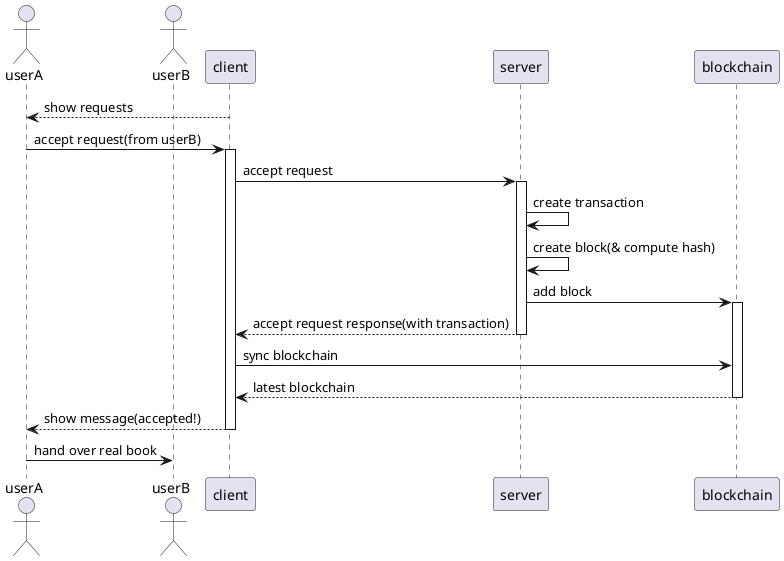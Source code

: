 @startuml

actor userA
actor userB

client --> userA : show requests

userA -> client : accept request(from userB)
activate client

client -> server : accept request
activate server

server -> server : create transaction
server -> server : create block(& compute hash)

server -> blockchain : add block
activate blockchain

client <-- server : accept request response(with transaction)
deactivate server

client -> blockchain : sync blockchain
blockchain --> client : latest blockchain
deactivate blockchain

userA <-- client : show message(accepted!)
deactivate client

userA -> userB : hand over real book

@enduml
